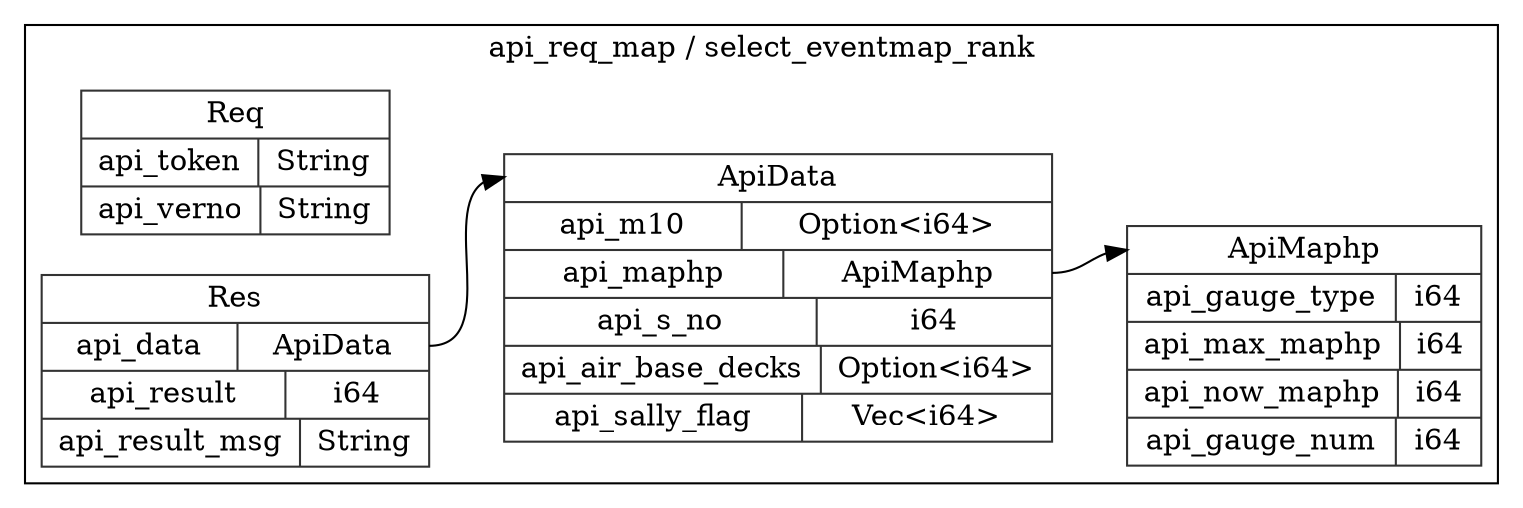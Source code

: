 digraph {
  rankdir=LR;
  subgraph cluster_0 {
    label="api_req_map / select_eventmap_rank";
    node [style="filled", color=white, style="solid", color=gray20];
    api_req_map__select_eventmap_rank__ApiMaphp [label="<ApiMaphp> ApiMaphp  | { api_gauge_type | <api_gauge_type> i64 } | { api_max_maphp | <api_max_maphp> i64 } | { api_now_maphp | <api_now_maphp> i64 } | { api_gauge_num | <api_gauge_num> i64 }", shape=record];
    api_req_map__select_eventmap_rank__Req [label="<Req> Req  | { api_token | <api_token> String } | { api_verno | <api_verno> String }", shape=record];
    api_req_map__select_eventmap_rank__ApiData [label="<ApiData> ApiData  | { api_m10 | <api_m10> Option\<i64\> } | { api_maphp | <api_maphp> ApiMaphp } | { api_s_no | <api_s_no> i64 } | { api_air_base_decks | <api_air_base_decks> Option\<i64\> } | { api_sally_flag | <api_sally_flag> Vec\<i64\> }", shape=record];
    api_req_map__select_eventmap_rank__ApiData:api_maphp:e -> api_req_map__select_eventmap_rank__ApiMaphp:ApiMaphp:w;
    api_req_map__select_eventmap_rank__Res [label="<Res> Res  | { api_data | <api_data> ApiData } | { api_result | <api_result> i64 } | { api_result_msg | <api_result_msg> String }", shape=record];
    api_req_map__select_eventmap_rank__Res:api_data:e -> api_req_map__select_eventmap_rank__ApiData:ApiData:w;
  }
}
